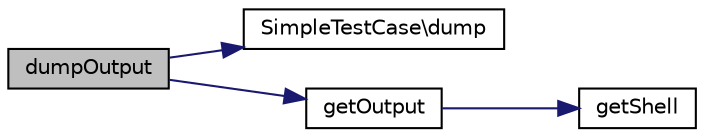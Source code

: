 digraph "dumpOutput"
{
  edge [fontname="Helvetica",fontsize="10",labelfontname="Helvetica",labelfontsize="10"];
  node [fontname="Helvetica",fontsize="10",shape=record];
  rankdir="LR";
  Node1 [label="dumpOutput",height=0.2,width=0.4,color="black", fillcolor="grey75", style="filled" fontcolor="black"];
  Node1 -> Node2 [color="midnightblue",fontsize="10",style="solid",fontname="Helvetica"];
  Node2 [label="SimpleTestCase\\dump",height=0.2,width=0.4,color="black", fillcolor="white", style="filled",URL="$class_simple_test_case.html#a0b0216f92304c09d73df53c9ef3e4621"];
  Node1 -> Node3 [color="midnightblue",fontsize="10",style="solid",fontname="Helvetica"];
  Node3 [label="getOutput",height=0.2,width=0.4,color="black", fillcolor="white", style="filled",URL="$class_shell_test_case.html#aefad4c11248b7c6fa6581c25d82bf9c6"];
  Node3 -> Node4 [color="midnightblue",fontsize="10",style="solid",fontname="Helvetica"];
  Node4 [label="getShell",height=0.2,width=0.4,color="black", fillcolor="white", style="filled",URL="$class_shell_test_case.html#a2ce03a964d7ee21e925aad1e532705e0"];
}
